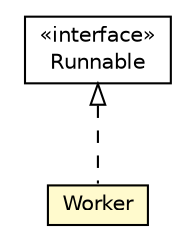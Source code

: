 #!/usr/local/bin/dot
#
# Class diagram 
# Generated by UMLGraph version R5_6-24-gf6e263 (http://www.umlgraph.org/)
#

digraph G {
	edge [fontname="Helvetica",fontsize=10,labelfontname="Helvetica",labelfontsize=10];
	node [fontname="Helvetica",fontsize=10,shape=plaintext];
	nodesep=0.25;
	ranksep=0.5;
	// org.universAAL.kinect.adapter.communication.receiver.Worker
	c8579249 [label=<<table title="org.universAAL.kinect.adapter.communication.receiver.Worker" border="0" cellborder="1" cellspacing="0" cellpadding="2" port="p" bgcolor="lemonChiffon" href="./Worker.html">
		<tr><td><table border="0" cellspacing="0" cellpadding="1">
<tr><td align="center" balign="center"> Worker </td></tr>
		</table></td></tr>
		</table>>, URL="./Worker.html", fontname="Helvetica", fontcolor="black", fontsize=10.0];
	//org.universAAL.kinect.adapter.communication.receiver.Worker implements java.lang.Runnable
	c8579709:p -> c8579249:p [dir=back,arrowtail=empty,style=dashed];
	// java.lang.Runnable
	c8579709 [label=<<table title="java.lang.Runnable" border="0" cellborder="1" cellspacing="0" cellpadding="2" port="p" href="http://java.sun.com/j2se/1.4.2/docs/api/java/lang/Runnable.html">
		<tr><td><table border="0" cellspacing="0" cellpadding="1">
<tr><td align="center" balign="center"> &#171;interface&#187; </td></tr>
<tr><td align="center" balign="center"> Runnable </td></tr>
		</table></td></tr>
		</table>>, URL="http://java.sun.com/j2se/1.4.2/docs/api/java/lang/Runnable.html", fontname="Helvetica", fontcolor="black", fontsize=10.0];
}

